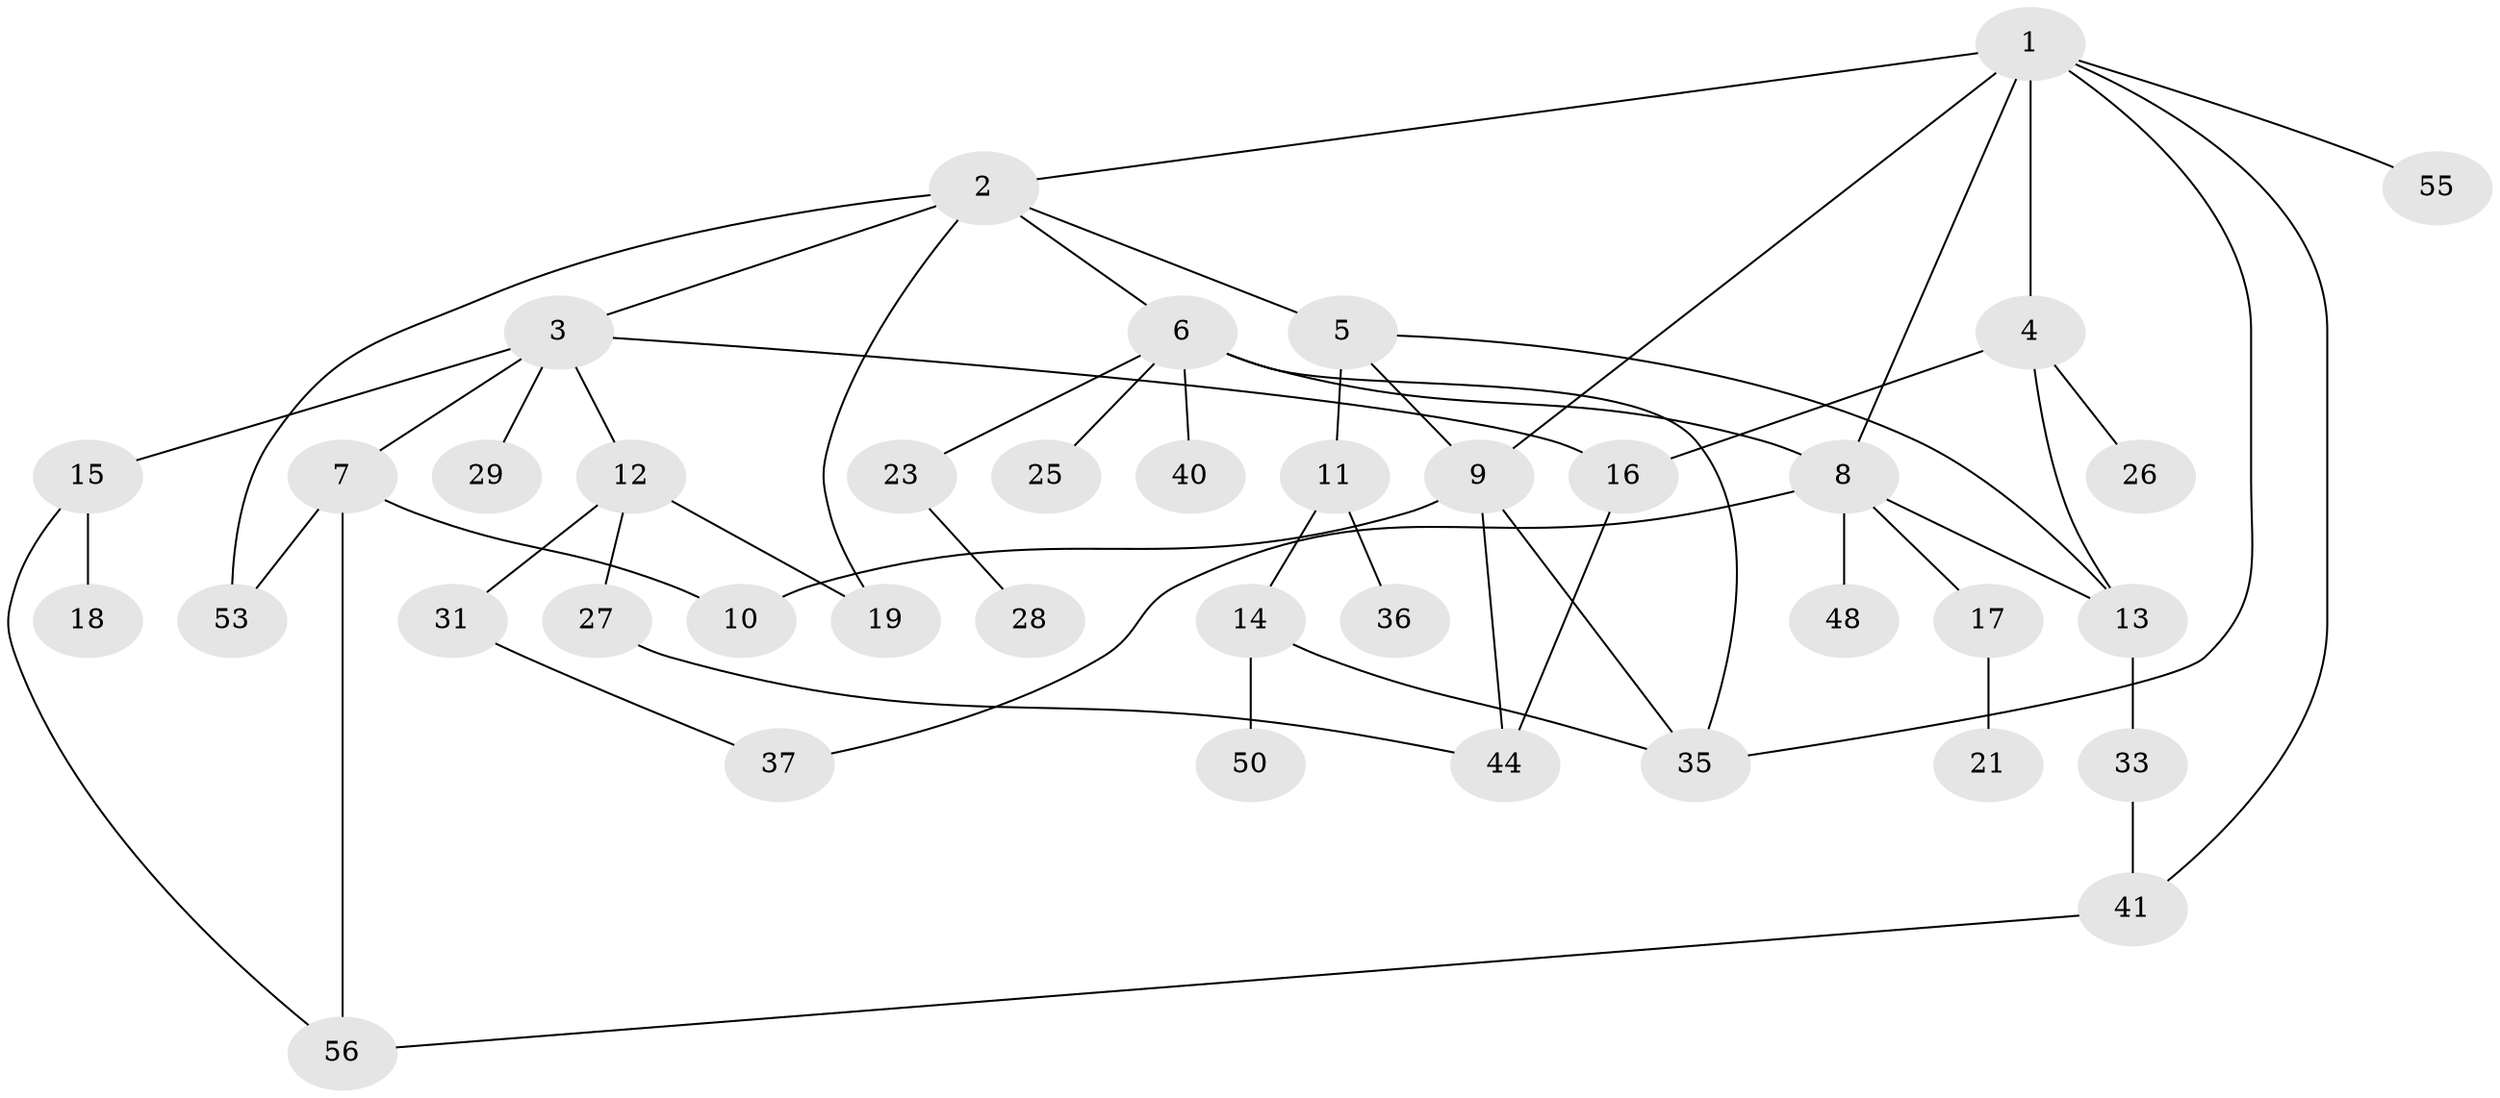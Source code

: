 // original degree distribution, {7: 0.017857142857142856, 6: 0.08928571428571429, 3: 0.17857142857142858, 4: 0.07142857142857142, 2: 0.3392857142857143, 5: 0.03571428571428571, 1: 0.26785714285714285}
// Generated by graph-tools (version 1.1) at 2025/17/03/04/25 18:17:10]
// undirected, 39 vertices, 55 edges
graph export_dot {
graph [start="1"]
  node [color=gray90,style=filled];
  1;
  2;
  3;
  4 [super="+24"];
  5;
  6 [super="+42"];
  7 [super="+43"];
  8 [super="+47"];
  9 [super="+32"];
  10 [super="+22"];
  11 [super="+49+20"];
  12 [super="+51"];
  13 [super="+30"];
  14;
  15;
  16;
  17;
  18;
  19;
  21;
  23;
  25;
  26 [super="+38+34"];
  27;
  28;
  29;
  31;
  33;
  35 [super="+39"];
  36;
  37 [super="+54"];
  40;
  41;
  44 [super="+46"];
  48;
  50;
  53;
  55;
  56;
  1 -- 2;
  1 -- 4;
  1 -- 9;
  1 -- 35;
  1 -- 55;
  1 -- 41;
  1 -- 8;
  2 -- 3;
  2 -- 5;
  2 -- 6;
  2 -- 53;
  2 -- 19;
  3 -- 7;
  3 -- 12;
  3 -- 15;
  3 -- 29;
  3 -- 16;
  4 -- 16;
  4 -- 26;
  4 -- 13;
  5 -- 11;
  5 -- 13;
  5 -- 9;
  6 -- 8;
  6 -- 23;
  6 -- 25;
  6 -- 40;
  6 -- 35;
  7 -- 56;
  7 -- 10;
  7 -- 53;
  8 -- 17;
  8 -- 37;
  8 -- 48;
  8 -- 13;
  9 -- 10;
  9 -- 44 [weight=2];
  9 -- 35;
  11 -- 14;
  11 -- 36;
  12 -- 19;
  12 -- 27;
  12 -- 31;
  13 -- 33;
  14 -- 50;
  14 -- 35;
  15 -- 18;
  15 -- 56;
  16 -- 44;
  17 -- 21;
  23 -- 28;
  27 -- 44;
  31 -- 37;
  33 -- 41;
  41 -- 56;
}
